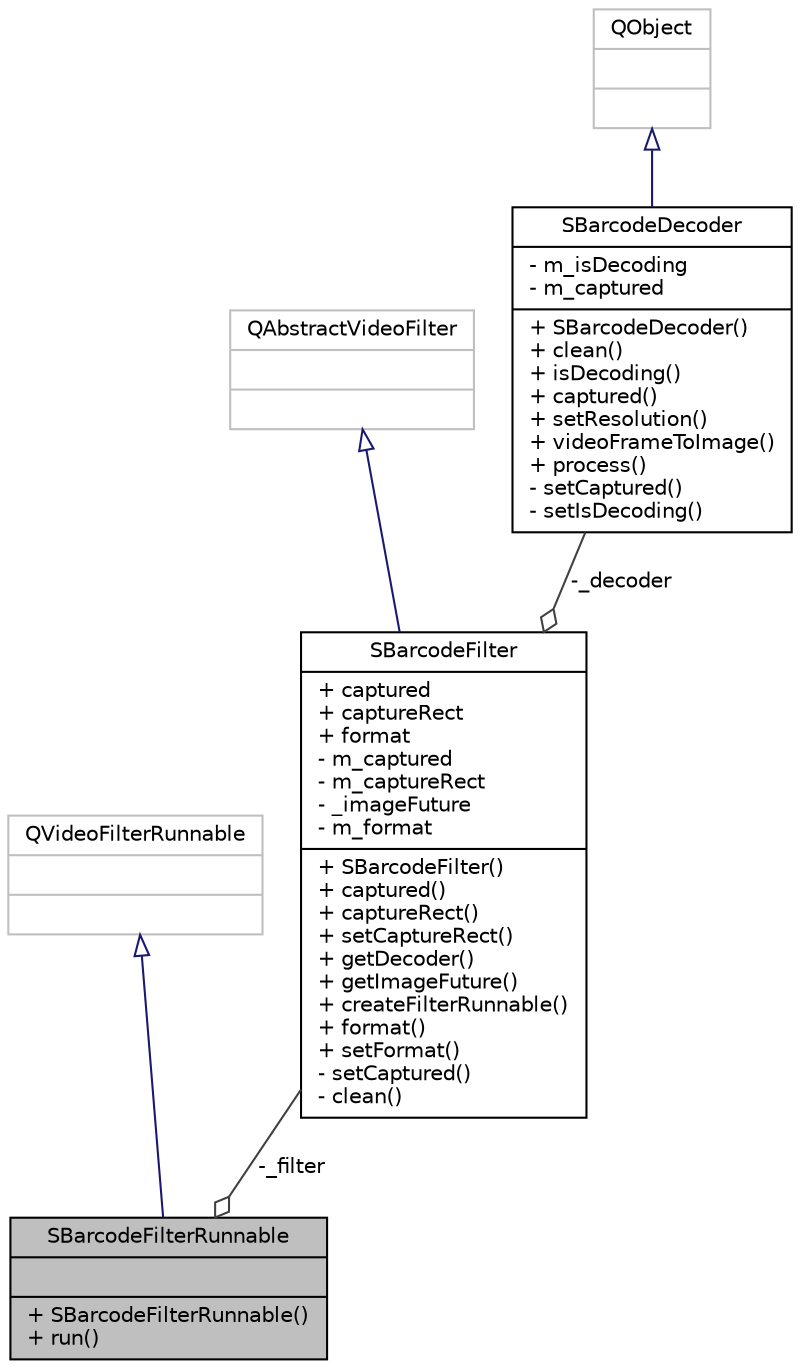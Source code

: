 digraph "SBarcodeFilterRunnable"
{
 // INTERACTIVE_SVG=YES
 // LATEX_PDF_SIZE
  edge [fontname="Helvetica",fontsize="10",labelfontname="Helvetica",labelfontsize="10"];
  node [fontname="Helvetica",fontsize="10",shape=record];
  Node1 [label="{SBarcodeFilterRunnable\n||+ SBarcodeFilterRunnable()\l+ run()\l}",height=0.2,width=0.4,color="black", fillcolor="grey75", style="filled", fontcolor="black",tooltip="Inherited from QVideoFilterRunnable class and provide SBarcodeFilterRunnable::run method in order to ..."];
  Node2 -> Node1 [dir="back",color="midnightblue",fontsize="10",style="solid",arrowtail="onormal",fontname="Helvetica"];
  Node2 [label="{QVideoFilterRunnable\n||}",height=0.2,width=0.4,color="grey75", fillcolor="white", style="filled",tooltip=" "];
  Node3 -> Node1 [color="grey25",fontsize="10",style="solid",label=" -_filter" ,arrowhead="odiamond",fontname="Helvetica"];
  Node3 [label="{SBarcodeFilter\n|+ captured\l+ captureRect\l+ format\l- m_captured\l- m_captureRect\l- _imageFuture\l- m_format\l|+ SBarcodeFilter()\l+ captured()\l+ captureRect()\l+ setCaptureRect()\l+ getDecoder()\l+ getImageFuture()\l+ createFilterRunnable()\l+ format()\l+ setFormat()\l- setCaptured()\l- clean()\l}",height=0.2,width=0.4,color="black", fillcolor="white", style="filled",URL="$d4/d4f/class_s_barcode_filter.html",tooltip="The SBarcodeFilter class is a custom class that allows image processing with the cooperation of QML V..."];
  Node4 -> Node3 [dir="back",color="midnightblue",fontsize="10",style="solid",arrowtail="onormal",fontname="Helvetica"];
  Node4 [label="{QAbstractVideoFilter\n||}",height=0.2,width=0.4,color="grey75", fillcolor="white", style="filled",tooltip=" "];
  Node5 -> Node3 [color="grey25",fontsize="10",style="solid",label=" -_decoder" ,arrowhead="odiamond",fontname="Helvetica"];
  Node5 [label="{SBarcodeDecoder\n|- m_isDecoding\l- m_captured\l|+ SBarcodeDecoder()\l+ clean()\l+ isDecoding()\l+ captured()\l+ setResolution()\l+ videoFrameToImage()\l+ process()\l- setCaptured()\l- setIsDecoding()\l}",height=0.2,width=0.4,color="black", fillcolor="white", style="filled",URL="$dc/de7/class_s_barcode_decoder.html",tooltip="The SBarcodeDecoder class for decoding barcodes to human readable string."];
  Node6 -> Node5 [dir="back",color="midnightblue",fontsize="10",style="solid",arrowtail="onormal",fontname="Helvetica"];
  Node6 [label="{QObject\n||}",height=0.2,width=0.4,color="grey75", fillcolor="white", style="filled",tooltip=" "];
}

